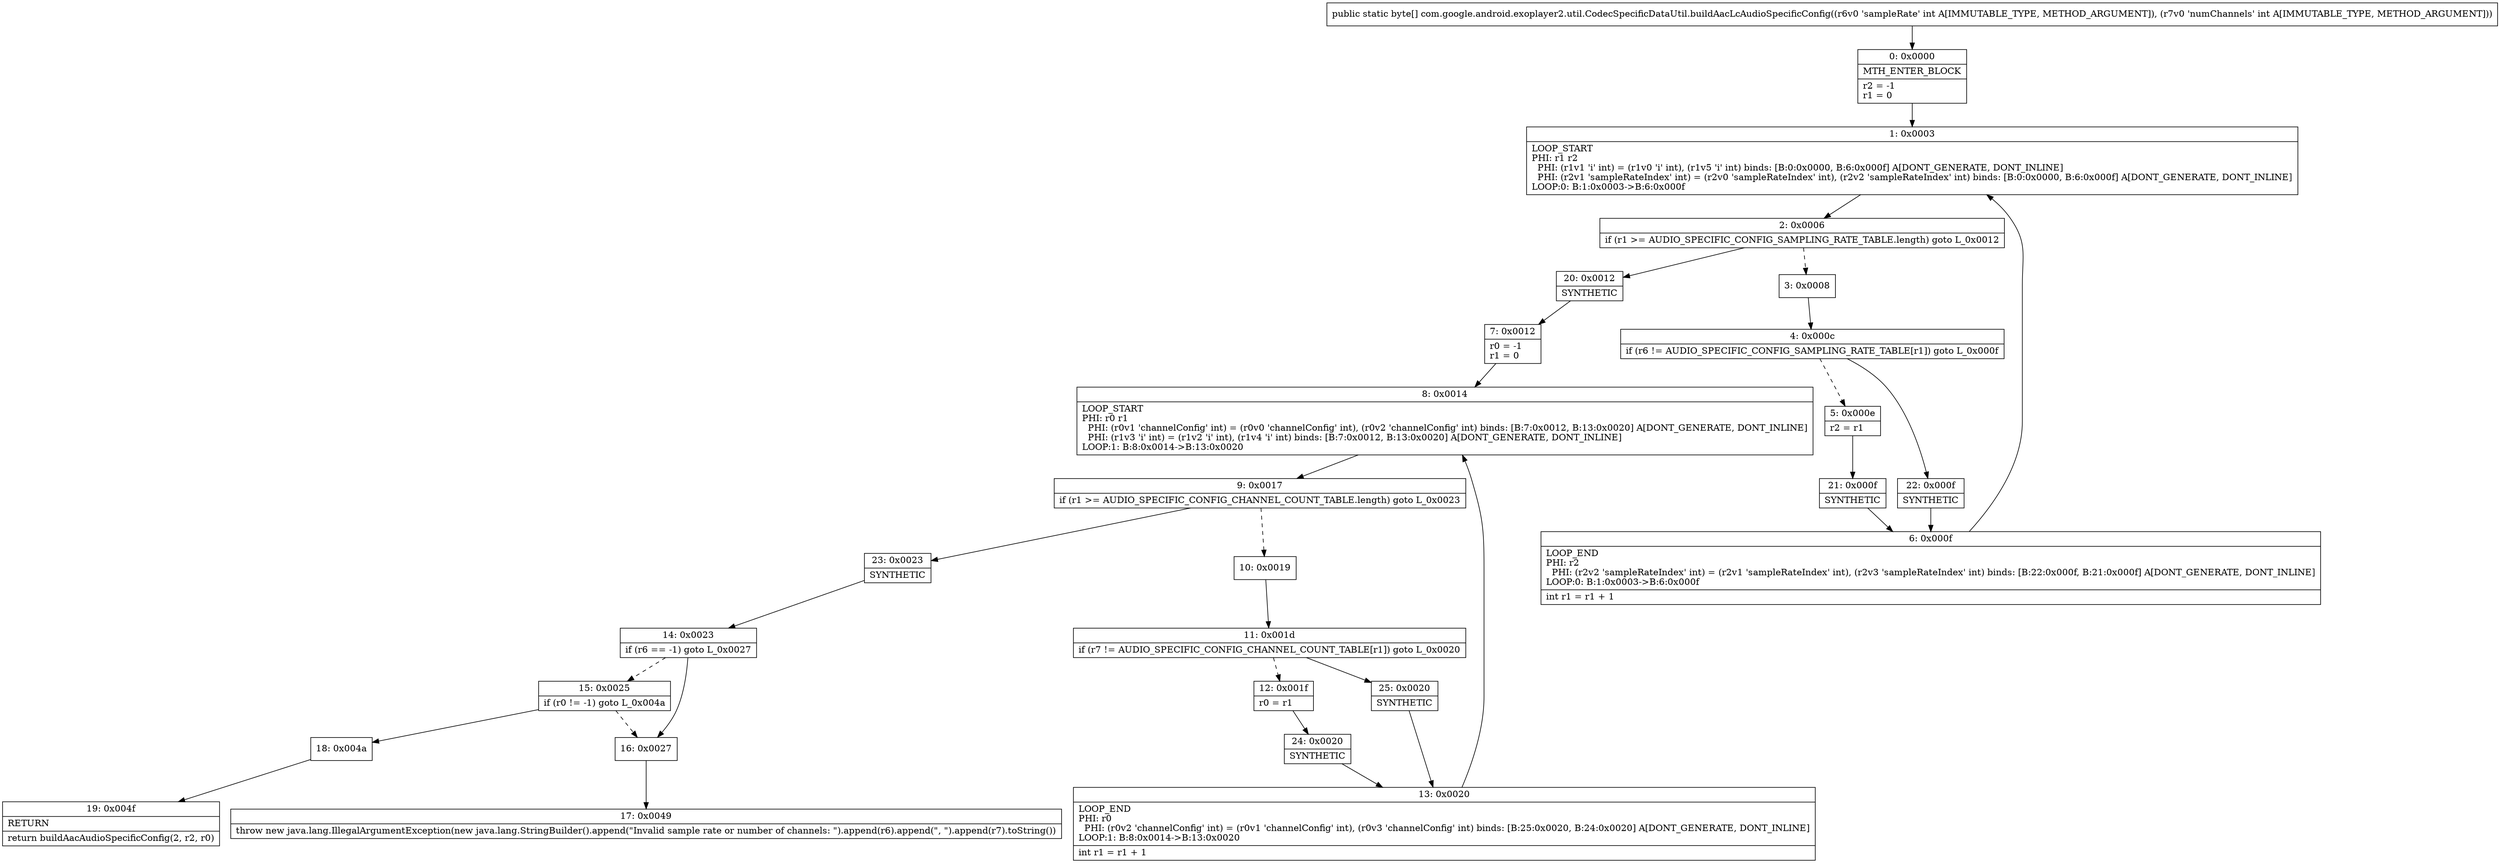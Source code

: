 digraph "CFG forcom.google.android.exoplayer2.util.CodecSpecificDataUtil.buildAacLcAudioSpecificConfig(II)[B" {
Node_0 [shape=record,label="{0\:\ 0x0000|MTH_ENTER_BLOCK\l|r2 = \-1\lr1 = 0\l}"];
Node_1 [shape=record,label="{1\:\ 0x0003|LOOP_START\lPHI: r1 r2 \l  PHI: (r1v1 'i' int) = (r1v0 'i' int), (r1v5 'i' int) binds: [B:0:0x0000, B:6:0x000f] A[DONT_GENERATE, DONT_INLINE]\l  PHI: (r2v1 'sampleRateIndex' int) = (r2v0 'sampleRateIndex' int), (r2v2 'sampleRateIndex' int) binds: [B:0:0x0000, B:6:0x000f] A[DONT_GENERATE, DONT_INLINE]\lLOOP:0: B:1:0x0003\-\>B:6:0x000f\l}"];
Node_2 [shape=record,label="{2\:\ 0x0006|if (r1 \>= AUDIO_SPECIFIC_CONFIG_SAMPLING_RATE_TABLE.length) goto L_0x0012\l}"];
Node_3 [shape=record,label="{3\:\ 0x0008}"];
Node_4 [shape=record,label="{4\:\ 0x000c|if (r6 != AUDIO_SPECIFIC_CONFIG_SAMPLING_RATE_TABLE[r1]) goto L_0x000f\l}"];
Node_5 [shape=record,label="{5\:\ 0x000e|r2 = r1\l}"];
Node_6 [shape=record,label="{6\:\ 0x000f|LOOP_END\lPHI: r2 \l  PHI: (r2v2 'sampleRateIndex' int) = (r2v1 'sampleRateIndex' int), (r2v3 'sampleRateIndex' int) binds: [B:22:0x000f, B:21:0x000f] A[DONT_GENERATE, DONT_INLINE]\lLOOP:0: B:1:0x0003\-\>B:6:0x000f\l|int r1 = r1 + 1\l}"];
Node_7 [shape=record,label="{7\:\ 0x0012|r0 = \-1\lr1 = 0\l}"];
Node_8 [shape=record,label="{8\:\ 0x0014|LOOP_START\lPHI: r0 r1 \l  PHI: (r0v1 'channelConfig' int) = (r0v0 'channelConfig' int), (r0v2 'channelConfig' int) binds: [B:7:0x0012, B:13:0x0020] A[DONT_GENERATE, DONT_INLINE]\l  PHI: (r1v3 'i' int) = (r1v2 'i' int), (r1v4 'i' int) binds: [B:7:0x0012, B:13:0x0020] A[DONT_GENERATE, DONT_INLINE]\lLOOP:1: B:8:0x0014\-\>B:13:0x0020\l}"];
Node_9 [shape=record,label="{9\:\ 0x0017|if (r1 \>= AUDIO_SPECIFIC_CONFIG_CHANNEL_COUNT_TABLE.length) goto L_0x0023\l}"];
Node_10 [shape=record,label="{10\:\ 0x0019}"];
Node_11 [shape=record,label="{11\:\ 0x001d|if (r7 != AUDIO_SPECIFIC_CONFIG_CHANNEL_COUNT_TABLE[r1]) goto L_0x0020\l}"];
Node_12 [shape=record,label="{12\:\ 0x001f|r0 = r1\l}"];
Node_13 [shape=record,label="{13\:\ 0x0020|LOOP_END\lPHI: r0 \l  PHI: (r0v2 'channelConfig' int) = (r0v1 'channelConfig' int), (r0v3 'channelConfig' int) binds: [B:25:0x0020, B:24:0x0020] A[DONT_GENERATE, DONT_INLINE]\lLOOP:1: B:8:0x0014\-\>B:13:0x0020\l|int r1 = r1 + 1\l}"];
Node_14 [shape=record,label="{14\:\ 0x0023|if (r6 == \-1) goto L_0x0027\l}"];
Node_15 [shape=record,label="{15\:\ 0x0025|if (r0 != \-1) goto L_0x004a\l}"];
Node_16 [shape=record,label="{16\:\ 0x0027}"];
Node_17 [shape=record,label="{17\:\ 0x0049|throw new java.lang.IllegalArgumentException(new java.lang.StringBuilder().append(\"Invalid sample rate or number of channels: \").append(r6).append(\", \").append(r7).toString())\l}"];
Node_18 [shape=record,label="{18\:\ 0x004a}"];
Node_19 [shape=record,label="{19\:\ 0x004f|RETURN\l|return buildAacAudioSpecificConfig(2, r2, r0)\l}"];
Node_20 [shape=record,label="{20\:\ 0x0012|SYNTHETIC\l}"];
Node_21 [shape=record,label="{21\:\ 0x000f|SYNTHETIC\l}"];
Node_22 [shape=record,label="{22\:\ 0x000f|SYNTHETIC\l}"];
Node_23 [shape=record,label="{23\:\ 0x0023|SYNTHETIC\l}"];
Node_24 [shape=record,label="{24\:\ 0x0020|SYNTHETIC\l}"];
Node_25 [shape=record,label="{25\:\ 0x0020|SYNTHETIC\l}"];
MethodNode[shape=record,label="{public static byte[] com.google.android.exoplayer2.util.CodecSpecificDataUtil.buildAacLcAudioSpecificConfig((r6v0 'sampleRate' int A[IMMUTABLE_TYPE, METHOD_ARGUMENT]), (r7v0 'numChannels' int A[IMMUTABLE_TYPE, METHOD_ARGUMENT])) }"];
MethodNode -> Node_0;
Node_0 -> Node_1;
Node_1 -> Node_2;
Node_2 -> Node_3[style=dashed];
Node_2 -> Node_20;
Node_3 -> Node_4;
Node_4 -> Node_5[style=dashed];
Node_4 -> Node_22;
Node_5 -> Node_21;
Node_6 -> Node_1;
Node_7 -> Node_8;
Node_8 -> Node_9;
Node_9 -> Node_10[style=dashed];
Node_9 -> Node_23;
Node_10 -> Node_11;
Node_11 -> Node_12[style=dashed];
Node_11 -> Node_25;
Node_12 -> Node_24;
Node_13 -> Node_8;
Node_14 -> Node_15[style=dashed];
Node_14 -> Node_16;
Node_15 -> Node_16[style=dashed];
Node_15 -> Node_18;
Node_16 -> Node_17;
Node_18 -> Node_19;
Node_20 -> Node_7;
Node_21 -> Node_6;
Node_22 -> Node_6;
Node_23 -> Node_14;
Node_24 -> Node_13;
Node_25 -> Node_13;
}

